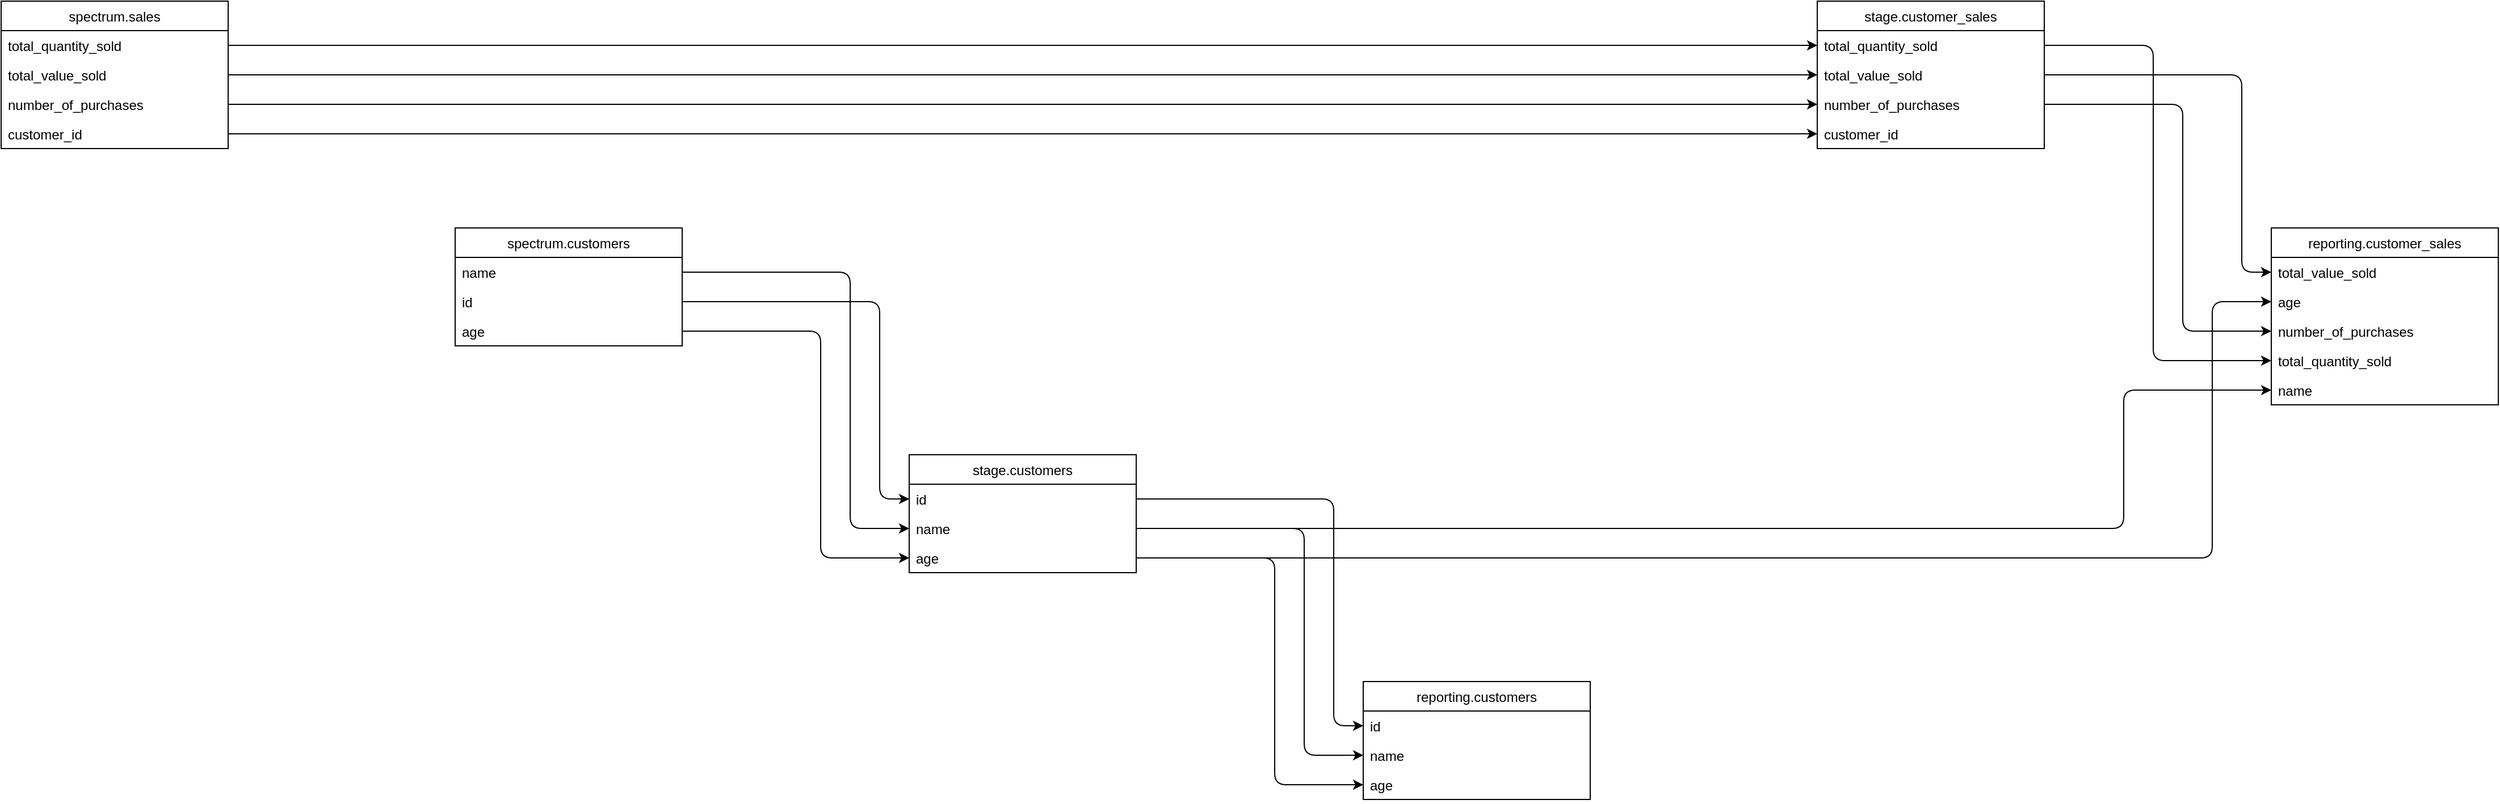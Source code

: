 <mxGraphModel dx="1106" dy="821" grid="1" gridSize="10" guides="1" tooltips="1" connect="1" arrows="1" fold="1" page="1" pageScale="1" pageWidth="827" pageHeight="1169" math="0" shadow="0">

    <root>
        <mxCell id="0"/>

        <mxCell id="1" parent="0"/>
                <mxCell id="101" value="reporting.customers" style="swimlane;fontStyle=0;childLayout=stackLayout;horizontal=1;startSize=26;fillColor=none;horizontalStack=0;resizeParent=1;resizeParentMax=0;resizeLast=0;collapsible=1;marginBottom=0;" vertex="1" parent="1">
                        <mxGeometry x="1600" y="800" width="200" height="104" as="geometry"/>
                    </mxCell>

                    <mxCell id="102" value="id" style="text;strokeColor=none;fillColor=none;align=left;verticalAlign=top;spacingLeft=4;spacingRight=4;overflow=hidden;rotatable=0;points=[[0,0.5],[1,0.5]];portConstraint=eastwest;" vertex="1" parent="101">
                        <mxGeometry y="26" width="200" height="26" as="geometry"/>
                    </mxCell>


                        <mxCell id="129" value="" style="edgeStyle=elbowEdgeStyle;elbow=horizontal;endArrow=classic;html=1;exitX=1;exitY=0.5;exitDx=0;exitDy=0;entryX=0;entryY=0.5;entryDx=0;entryDy=0;" edge="1" parent="1" source="106" target="102">
                        <mxGeometry width="50" height="50" relative="1" as="geometry">
                            <Array as="points">
                                <mxPoint x="1574" y="826"/>
                            </Array>
                        </mxGeometry>
                        </mxCell>



                    <mxCell id="103" value="name" style="text;strokeColor=none;fillColor=none;align=left;verticalAlign=top;spacingLeft=4;spacingRight=4;overflow=hidden;rotatable=0;points=[[0,0.5],[1,0.5]];portConstraint=eastwest;" vertex="1" parent="101">
                        <mxGeometry y="52" width="200" height="26" as="geometry"/>
                    </mxCell>


                        <mxCell id="130" value="" style="edgeStyle=elbowEdgeStyle;elbow=horizontal;endArrow=classic;html=1;exitX=1;exitY=0.5;exitDx=0;exitDy=0;entryX=0;entryY=0.5;entryDx=0;entryDy=0;" edge="1" parent="1" source="107" target="103">
                        <mxGeometry width="50" height="50" relative="1" as="geometry">
                            <Array as="points">
                                <mxPoint x="1548" y="852"/>
                            </Array>
                        </mxGeometry>
                        </mxCell>



                    <mxCell id="104" value="age" style="text;strokeColor=none;fillColor=none;align=left;verticalAlign=top;spacingLeft=4;spacingRight=4;overflow=hidden;rotatable=0;points=[[0,0.5],[1,0.5]];portConstraint=eastwest;" vertex="1" parent="101">
                        <mxGeometry y="78" width="200" height="26" as="geometry"/>
                    </mxCell>


                        <mxCell id="131" value="" style="edgeStyle=elbowEdgeStyle;elbow=horizontal;endArrow=classic;html=1;exitX=1;exitY=0.5;exitDx=0;exitDy=0;entryX=0;entryY=0.5;entryDx=0;entryDy=0;" edge="1" parent="1" source="108" target="104">
                        <mxGeometry width="50" height="50" relative="1" as="geometry">
                            <Array as="points">
                                <mxPoint x="1522" y="878"/>
                            </Array>
                        </mxGeometry>
                        </mxCell>





                <mxCell id="105" value="stage.customers" style="swimlane;fontStyle=0;childLayout=stackLayout;horizontal=1;startSize=26;fillColor=none;horizontalStack=0;resizeParent=1;resizeParentMax=0;resizeLast=0;collapsible=1;marginBottom=0;" vertex="1" parent="1">
                        <mxGeometry x="1200" y="600" width="200" height="104" as="geometry"/>
                    </mxCell>

                    <mxCell id="106" value="id" style="text;strokeColor=none;fillColor=none;align=left;verticalAlign=top;spacingLeft=4;spacingRight=4;overflow=hidden;rotatable=0;points=[[0,0.5],[1,0.5]];portConstraint=eastwest;" vertex="1" parent="105">
                        <mxGeometry y="26" width="200" height="26" as="geometry"/>
                    </mxCell>


                        <mxCell id="132" value="" style="edgeStyle=elbowEdgeStyle;elbow=horizontal;endArrow=classic;html=1;exitX=1;exitY=0.5;exitDx=0;exitDy=0;entryX=0;entryY=0.5;entryDx=0;entryDy=0;" edge="1" parent="1" source="121" target="106">
                        <mxGeometry width="50" height="50" relative="1" as="geometry">
                            <Array as="points">
                                <mxPoint x="1174" y="626"/>
                            </Array>
                        </mxGeometry>
                        </mxCell>



                    <mxCell id="107" value="name" style="text;strokeColor=none;fillColor=none;align=left;verticalAlign=top;spacingLeft=4;spacingRight=4;overflow=hidden;rotatable=0;points=[[0,0.5],[1,0.5]];portConstraint=eastwest;" vertex="1" parent="105">
                        <mxGeometry y="52" width="200" height="26" as="geometry"/>
                    </mxCell>


                        <mxCell id="133" value="" style="edgeStyle=elbowEdgeStyle;elbow=horizontal;endArrow=classic;html=1;exitX=1;exitY=0.5;exitDx=0;exitDy=0;entryX=0;entryY=0.5;entryDx=0;entryDy=0;" edge="1" parent="1" source="120" target="107">
                        <mxGeometry width="50" height="50" relative="1" as="geometry">
                            <Array as="points">
                                <mxPoint x="1148" y="652"/>
                            </Array>
                        </mxGeometry>
                        </mxCell>



                    <mxCell id="108" value="age" style="text;strokeColor=none;fillColor=none;align=left;verticalAlign=top;spacingLeft=4;spacingRight=4;overflow=hidden;rotatable=0;points=[[0,0.5],[1,0.5]];portConstraint=eastwest;" vertex="1" parent="105">
                        <mxGeometry y="78" width="200" height="26" as="geometry"/>
                    </mxCell>


                        <mxCell id="134" value="" style="edgeStyle=elbowEdgeStyle;elbow=horizontal;endArrow=classic;html=1;exitX=1;exitY=0.5;exitDx=0;exitDy=0;entryX=0;entryY=0.5;entryDx=0;entryDy=0;" edge="1" parent="1" source="122" target="108">
                        <mxGeometry width="50" height="50" relative="1" as="geometry">
                            <Array as="points">
                                <mxPoint x="1122" y="678"/>
                            </Array>
                        </mxGeometry>
                        </mxCell>





                <mxCell id="109" value="stage.customer_sales" style="swimlane;fontStyle=0;childLayout=stackLayout;horizontal=1;startSize=26;fillColor=none;horizontalStack=0;resizeParent=1;resizeParentMax=0;resizeLast=0;collapsible=1;marginBottom=0;" vertex="1" parent="1">
                        <mxGeometry x="2000" y="200" width="200" height="130" as="geometry"/>
                    </mxCell>

                    <mxCell id="110" value="total_quantity_sold" style="text;strokeColor=none;fillColor=none;align=left;verticalAlign=top;spacingLeft=4;spacingRight=4;overflow=hidden;rotatable=0;points=[[0,0.5],[1,0.5]];portConstraint=eastwest;" vertex="1" parent="109">
                        <mxGeometry y="26" width="200" height="26" as="geometry"/>
                    </mxCell>


                        <mxCell id="135" value="" style="edgeStyle=elbowEdgeStyle;elbow=horizontal;endArrow=classic;html=1;exitX=1;exitY=0.5;exitDx=0;exitDy=0;entryX=0;entryY=0.5;entryDx=0;entryDy=0;" edge="1" parent="1" source="115" target="110">
                        <mxGeometry width="50" height="50" relative="1" as="geometry">
                            <Array as="points">
                                <mxPoint x="1974" y="226"/>
                            </Array>
                        </mxGeometry>
                        </mxCell>



                    <mxCell id="111" value="total_value_sold" style="text;strokeColor=none;fillColor=none;align=left;verticalAlign=top;spacingLeft=4;spacingRight=4;overflow=hidden;rotatable=0;points=[[0,0.5],[1,0.5]];portConstraint=eastwest;" vertex="1" parent="109">
                        <mxGeometry y="52" width="200" height="26" as="geometry"/>
                    </mxCell>


                        <mxCell id="136" value="" style="edgeStyle=elbowEdgeStyle;elbow=horizontal;endArrow=classic;html=1;exitX=1;exitY=0.5;exitDx=0;exitDy=0;entryX=0;entryY=0.5;entryDx=0;entryDy=0;" edge="1" parent="1" source="116" target="111">
                        <mxGeometry width="50" height="50" relative="1" as="geometry">
                            <Array as="points">
                                <mxPoint x="1948" y="252"/>
                            </Array>
                        </mxGeometry>
                        </mxCell>



                    <mxCell id="112" value="number_of_purchases" style="text;strokeColor=none;fillColor=none;align=left;verticalAlign=top;spacingLeft=4;spacingRight=4;overflow=hidden;rotatable=0;points=[[0,0.5],[1,0.5]];portConstraint=eastwest;" vertex="1" parent="109">
                        <mxGeometry y="78" width="200" height="26" as="geometry"/>
                    </mxCell>


                        <mxCell id="137" value="" style="edgeStyle=elbowEdgeStyle;elbow=horizontal;endArrow=classic;html=1;exitX=1;exitY=0.5;exitDx=0;exitDy=0;entryX=0;entryY=0.5;entryDx=0;entryDy=0;" edge="1" parent="1" source="117" target="112">
                        <mxGeometry width="50" height="50" relative="1" as="geometry">
                            <Array as="points">
                                <mxPoint x="1922" y="278"/>
                            </Array>
                        </mxGeometry>
                        </mxCell>



                    <mxCell id="113" value="customer_id" style="text;strokeColor=none;fillColor=none;align=left;verticalAlign=top;spacingLeft=4;spacingRight=4;overflow=hidden;rotatable=0;points=[[0,0.5],[1,0.5]];portConstraint=eastwest;" vertex="1" parent="109">
                        <mxGeometry y="104" width="200" height="26" as="geometry"/>
                    </mxCell>


                        <mxCell id="138" value="" style="edgeStyle=elbowEdgeStyle;elbow=horizontal;endArrow=classic;html=1;exitX=1;exitY=0.5;exitDx=0;exitDy=0;entryX=0;entryY=0.5;entryDx=0;entryDy=0;" edge="1" parent="1" source="118" target="113">
                        <mxGeometry width="50" height="50" relative="1" as="geometry">
                            <Array as="points">
                                <mxPoint x="1896" y="304"/>
                            </Array>
                        </mxGeometry>
                        </mxCell>





                <mxCell id="114" value="spectrum.sales" style="swimlane;fontStyle=0;childLayout=stackLayout;horizontal=1;startSize=26;fillColor=none;horizontalStack=0;resizeParent=1;resizeParentMax=0;resizeLast=0;collapsible=1;marginBottom=0;" vertex="1" parent="1">
                        <mxGeometry x="400" y="200" width="200" height="130" as="geometry"/>
                    </mxCell>

                    <mxCell id="115" value="total_quantity_sold" style="text;strokeColor=none;fillColor=none;align=left;verticalAlign=top;spacingLeft=4;spacingRight=4;overflow=hidden;rotatable=0;points=[[0,0.5],[1,0.5]];portConstraint=eastwest;" vertex="1" parent="114">
                        <mxGeometry y="26" width="200" height="26" as="geometry"/>
                    </mxCell>




                    <mxCell id="116" value="total_value_sold" style="text;strokeColor=none;fillColor=none;align=left;verticalAlign=top;spacingLeft=4;spacingRight=4;overflow=hidden;rotatable=0;points=[[0,0.5],[1,0.5]];portConstraint=eastwest;" vertex="1" parent="114">
                        <mxGeometry y="52" width="200" height="26" as="geometry"/>
                    </mxCell>




                    <mxCell id="117" value="number_of_purchases" style="text;strokeColor=none;fillColor=none;align=left;verticalAlign=top;spacingLeft=4;spacingRight=4;overflow=hidden;rotatable=0;points=[[0,0.5],[1,0.5]];portConstraint=eastwest;" vertex="1" parent="114">
                        <mxGeometry y="78" width="200" height="26" as="geometry"/>
                    </mxCell>




                    <mxCell id="118" value="customer_id" style="text;strokeColor=none;fillColor=none;align=left;verticalAlign=top;spacingLeft=4;spacingRight=4;overflow=hidden;rotatable=0;points=[[0,0.5],[1,0.5]];portConstraint=eastwest;" vertex="1" parent="114">
                        <mxGeometry y="104" width="200" height="26" as="geometry"/>
                    </mxCell>






                <mxCell id="119" value="spectrum.customers" style="swimlane;fontStyle=0;childLayout=stackLayout;horizontal=1;startSize=26;fillColor=none;horizontalStack=0;resizeParent=1;resizeParentMax=0;resizeLast=0;collapsible=1;marginBottom=0;" vertex="1" parent="1">
                        <mxGeometry x="800" y="400" width="200" height="104" as="geometry"/>
                    </mxCell>

                    <mxCell id="120" value="name" style="text;strokeColor=none;fillColor=none;align=left;verticalAlign=top;spacingLeft=4;spacingRight=4;overflow=hidden;rotatable=0;points=[[0,0.5],[1,0.5]];portConstraint=eastwest;" vertex="1" parent="119">
                        <mxGeometry y="26" width="200" height="26" as="geometry"/>
                    </mxCell>




                    <mxCell id="121" value="id" style="text;strokeColor=none;fillColor=none;align=left;verticalAlign=top;spacingLeft=4;spacingRight=4;overflow=hidden;rotatable=0;points=[[0,0.5],[1,0.5]];portConstraint=eastwest;" vertex="1" parent="119">
                        <mxGeometry y="52" width="200" height="26" as="geometry"/>
                    </mxCell>




                    <mxCell id="122" value="age" style="text;strokeColor=none;fillColor=none;align=left;verticalAlign=top;spacingLeft=4;spacingRight=4;overflow=hidden;rotatable=0;points=[[0,0.5],[1,0.5]];portConstraint=eastwest;" vertex="1" parent="119">
                        <mxGeometry y="78" width="200" height="26" as="geometry"/>
                    </mxCell>






                <mxCell id="123" value="reporting.customer_sales" style="swimlane;fontStyle=0;childLayout=stackLayout;horizontal=1;startSize=26;fillColor=none;horizontalStack=0;resizeParent=1;resizeParentMax=0;resizeLast=0;collapsible=1;marginBottom=0;" vertex="1" parent="1">
                        <mxGeometry x="2400" y="400" width="200" height="156" as="geometry"/>
                    </mxCell>

                    <mxCell id="124" value="total_value_sold" style="text;strokeColor=none;fillColor=none;align=left;verticalAlign=top;spacingLeft=4;spacingRight=4;overflow=hidden;rotatable=0;points=[[0,0.5],[1,0.5]];portConstraint=eastwest;" vertex="1" parent="123">
                        <mxGeometry y="26" width="200" height="26" as="geometry"/>
                    </mxCell>


                        <mxCell id="139" value="" style="edgeStyle=elbowEdgeStyle;elbow=horizontal;endArrow=classic;html=1;exitX=1;exitY=0.5;exitDx=0;exitDy=0;entryX=0;entryY=0.5;entryDx=0;entryDy=0;" edge="1" parent="1" source="111" target="124">
                        <mxGeometry width="50" height="50" relative="1" as="geometry">
                            <Array as="points">
                                <mxPoint x="2374" y="426"/>
                            </Array>
                        </mxGeometry>
                        </mxCell>



                    <mxCell id="125" value="age" style="text;strokeColor=none;fillColor=none;align=left;verticalAlign=top;spacingLeft=4;spacingRight=4;overflow=hidden;rotatable=0;points=[[0,0.5],[1,0.5]];portConstraint=eastwest;" vertex="1" parent="123">
                        <mxGeometry y="52" width="200" height="26" as="geometry"/>
                    </mxCell>


                        <mxCell id="140" value="" style="edgeStyle=elbowEdgeStyle;elbow=horizontal;endArrow=classic;html=1;exitX=1;exitY=0.5;exitDx=0;exitDy=0;entryX=0;entryY=0.5;entryDx=0;entryDy=0;" edge="1" parent="1" source="108" target="125">
                        <mxGeometry width="50" height="50" relative="1" as="geometry">
                            <Array as="points">
                                <mxPoint x="2348" y="452"/>
                            </Array>
                        </mxGeometry>
                        </mxCell>



                    <mxCell id="126" value="number_of_purchases" style="text;strokeColor=none;fillColor=none;align=left;verticalAlign=top;spacingLeft=4;spacingRight=4;overflow=hidden;rotatable=0;points=[[0,0.5],[1,0.5]];portConstraint=eastwest;" vertex="1" parent="123">
                        <mxGeometry y="78" width="200" height="26" as="geometry"/>
                    </mxCell>


                        <mxCell id="141" value="" style="edgeStyle=elbowEdgeStyle;elbow=horizontal;endArrow=classic;html=1;exitX=1;exitY=0.5;exitDx=0;exitDy=0;entryX=0;entryY=0.5;entryDx=0;entryDy=0;" edge="1" parent="1" source="112" target="126">
                        <mxGeometry width="50" height="50" relative="1" as="geometry">
                            <Array as="points">
                                <mxPoint x="2322" y="478"/>
                            </Array>
                        </mxGeometry>
                        </mxCell>



                    <mxCell id="127" value="total_quantity_sold" style="text;strokeColor=none;fillColor=none;align=left;verticalAlign=top;spacingLeft=4;spacingRight=4;overflow=hidden;rotatable=0;points=[[0,0.5],[1,0.5]];portConstraint=eastwest;" vertex="1" parent="123">
                        <mxGeometry y="104" width="200" height="26" as="geometry"/>
                    </mxCell>


                        <mxCell id="142" value="" style="edgeStyle=elbowEdgeStyle;elbow=horizontal;endArrow=classic;html=1;exitX=1;exitY=0.5;exitDx=0;exitDy=0;entryX=0;entryY=0.5;entryDx=0;entryDy=0;" edge="1" parent="1" source="110" target="127">
                        <mxGeometry width="50" height="50" relative="1" as="geometry">
                            <Array as="points">
                                <mxPoint x="2296" y="504"/>
                            </Array>
                        </mxGeometry>
                        </mxCell>



                    <mxCell id="128" value="name" style="text;strokeColor=none;fillColor=none;align=left;verticalAlign=top;spacingLeft=4;spacingRight=4;overflow=hidden;rotatable=0;points=[[0,0.5],[1,0.5]];portConstraint=eastwest;" vertex="1" parent="123">
                        <mxGeometry y="130" width="200" height="26" as="geometry"/>
                    </mxCell>


                        <mxCell id="143" value="" style="edgeStyle=elbowEdgeStyle;elbow=horizontal;endArrow=classic;html=1;exitX=1;exitY=0.5;exitDx=0;exitDy=0;entryX=0;entryY=0.5;entryDx=0;entryDy=0;" edge="1" parent="1" source="107" target="128">
                        <mxGeometry width="50" height="50" relative="1" as="geometry">
                            <Array as="points">
                                <mxPoint x="2270" y="530"/>
                            </Array>
                        </mxGeometry>
                        </mxCell>







            </root>
        </mxGraphModel>

